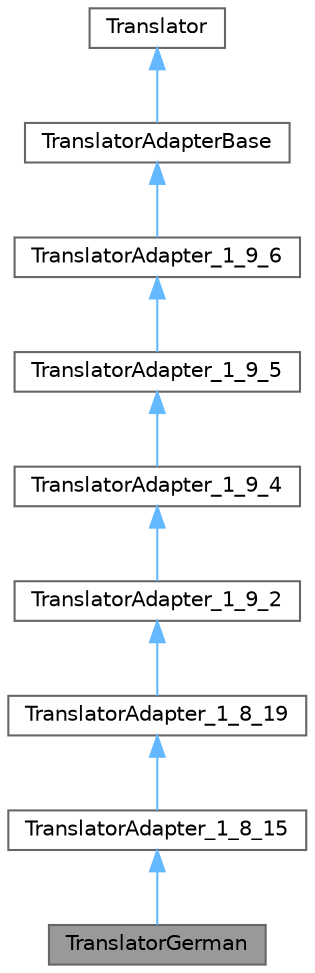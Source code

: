 digraph "TranslatorGerman"
{
 // INTERACTIVE_SVG=YES
 // LATEX_PDF_SIZE
  bgcolor="transparent";
  edge [fontname=Helvetica,fontsize=10,labelfontname=Helvetica,labelfontsize=10];
  node [fontname=Helvetica,fontsize=10,shape=box,height=0.2,width=0.4];
  Node1 [id="Node000001",label="TranslatorGerman",height=0.2,width=0.4,color="gray40", fillcolor="grey60", style="filled", fontcolor="black",tooltip=" "];
  Node2 -> Node1 [id="edge1_Node000001_Node000002",dir="back",color="steelblue1",style="solid",tooltip=" "];
  Node2 [id="Node000002",label="TranslatorAdapter_1_8_15",height=0.2,width=0.4,color="gray40", fillcolor="white", style="filled",URL="$d4/d2e/class_translator_adapter__1__8__15.html",tooltip=" "];
  Node3 -> Node2 [id="edge2_Node000002_Node000003",dir="back",color="steelblue1",style="solid",tooltip=" "];
  Node3 [id="Node000003",label="TranslatorAdapter_1_8_19",height=0.2,width=0.4,color="gray40", fillcolor="white", style="filled",URL="$de/dde/class_translator_adapter__1__8__19.html",tooltip=" "];
  Node4 -> Node3 [id="edge3_Node000003_Node000004",dir="back",color="steelblue1",style="solid",tooltip=" "];
  Node4 [id="Node000004",label="TranslatorAdapter_1_9_2",height=0.2,width=0.4,color="gray40", fillcolor="white", style="filled",URL="$d3/d2e/class_translator_adapter__1__9__2.html",tooltip=" "];
  Node5 -> Node4 [id="edge4_Node000004_Node000005",dir="back",color="steelblue1",style="solid",tooltip=" "];
  Node5 [id="Node000005",label="TranslatorAdapter_1_9_4",height=0.2,width=0.4,color="gray40", fillcolor="white", style="filled",URL="$d0/d33/class_translator_adapter__1__9__4.html",tooltip=" "];
  Node6 -> Node5 [id="edge5_Node000005_Node000006",dir="back",color="steelblue1",style="solid",tooltip=" "];
  Node6 [id="Node000006",label="TranslatorAdapter_1_9_5",height=0.2,width=0.4,color="gray40", fillcolor="white", style="filled",URL="$dd/dba/class_translator_adapter__1__9__5.html",tooltip=" "];
  Node7 -> Node6 [id="edge6_Node000006_Node000007",dir="back",color="steelblue1",style="solid",tooltip=" "];
  Node7 [id="Node000007",label="TranslatorAdapter_1_9_6",height=0.2,width=0.4,color="gray40", fillcolor="white", style="filled",URL="$db/d71/class_translator_adapter__1__9__6.html",tooltip=" "];
  Node8 -> Node7 [id="edge7_Node000007_Node000008",dir="back",color="steelblue1",style="solid",tooltip=" "];
  Node8 [id="Node000008",label="TranslatorAdapterBase",height=0.2,width=0.4,color="gray40", fillcolor="white", style="filled",URL="$db/d6c/class_translator_adapter_base.html",tooltip="Base of the translator adapter tree."];
  Node9 -> Node8 [id="edge8_Node000008_Node000009",dir="back",color="steelblue1",style="solid",tooltip=" "];
  Node9 [id="Node000009",label="Translator",height=0.2,width=0.4,color="gray40", fillcolor="white", style="filled",URL="$d8/dfb/class_translator.html",tooltip="Abstract base class for all translatable text fragments."];
}
